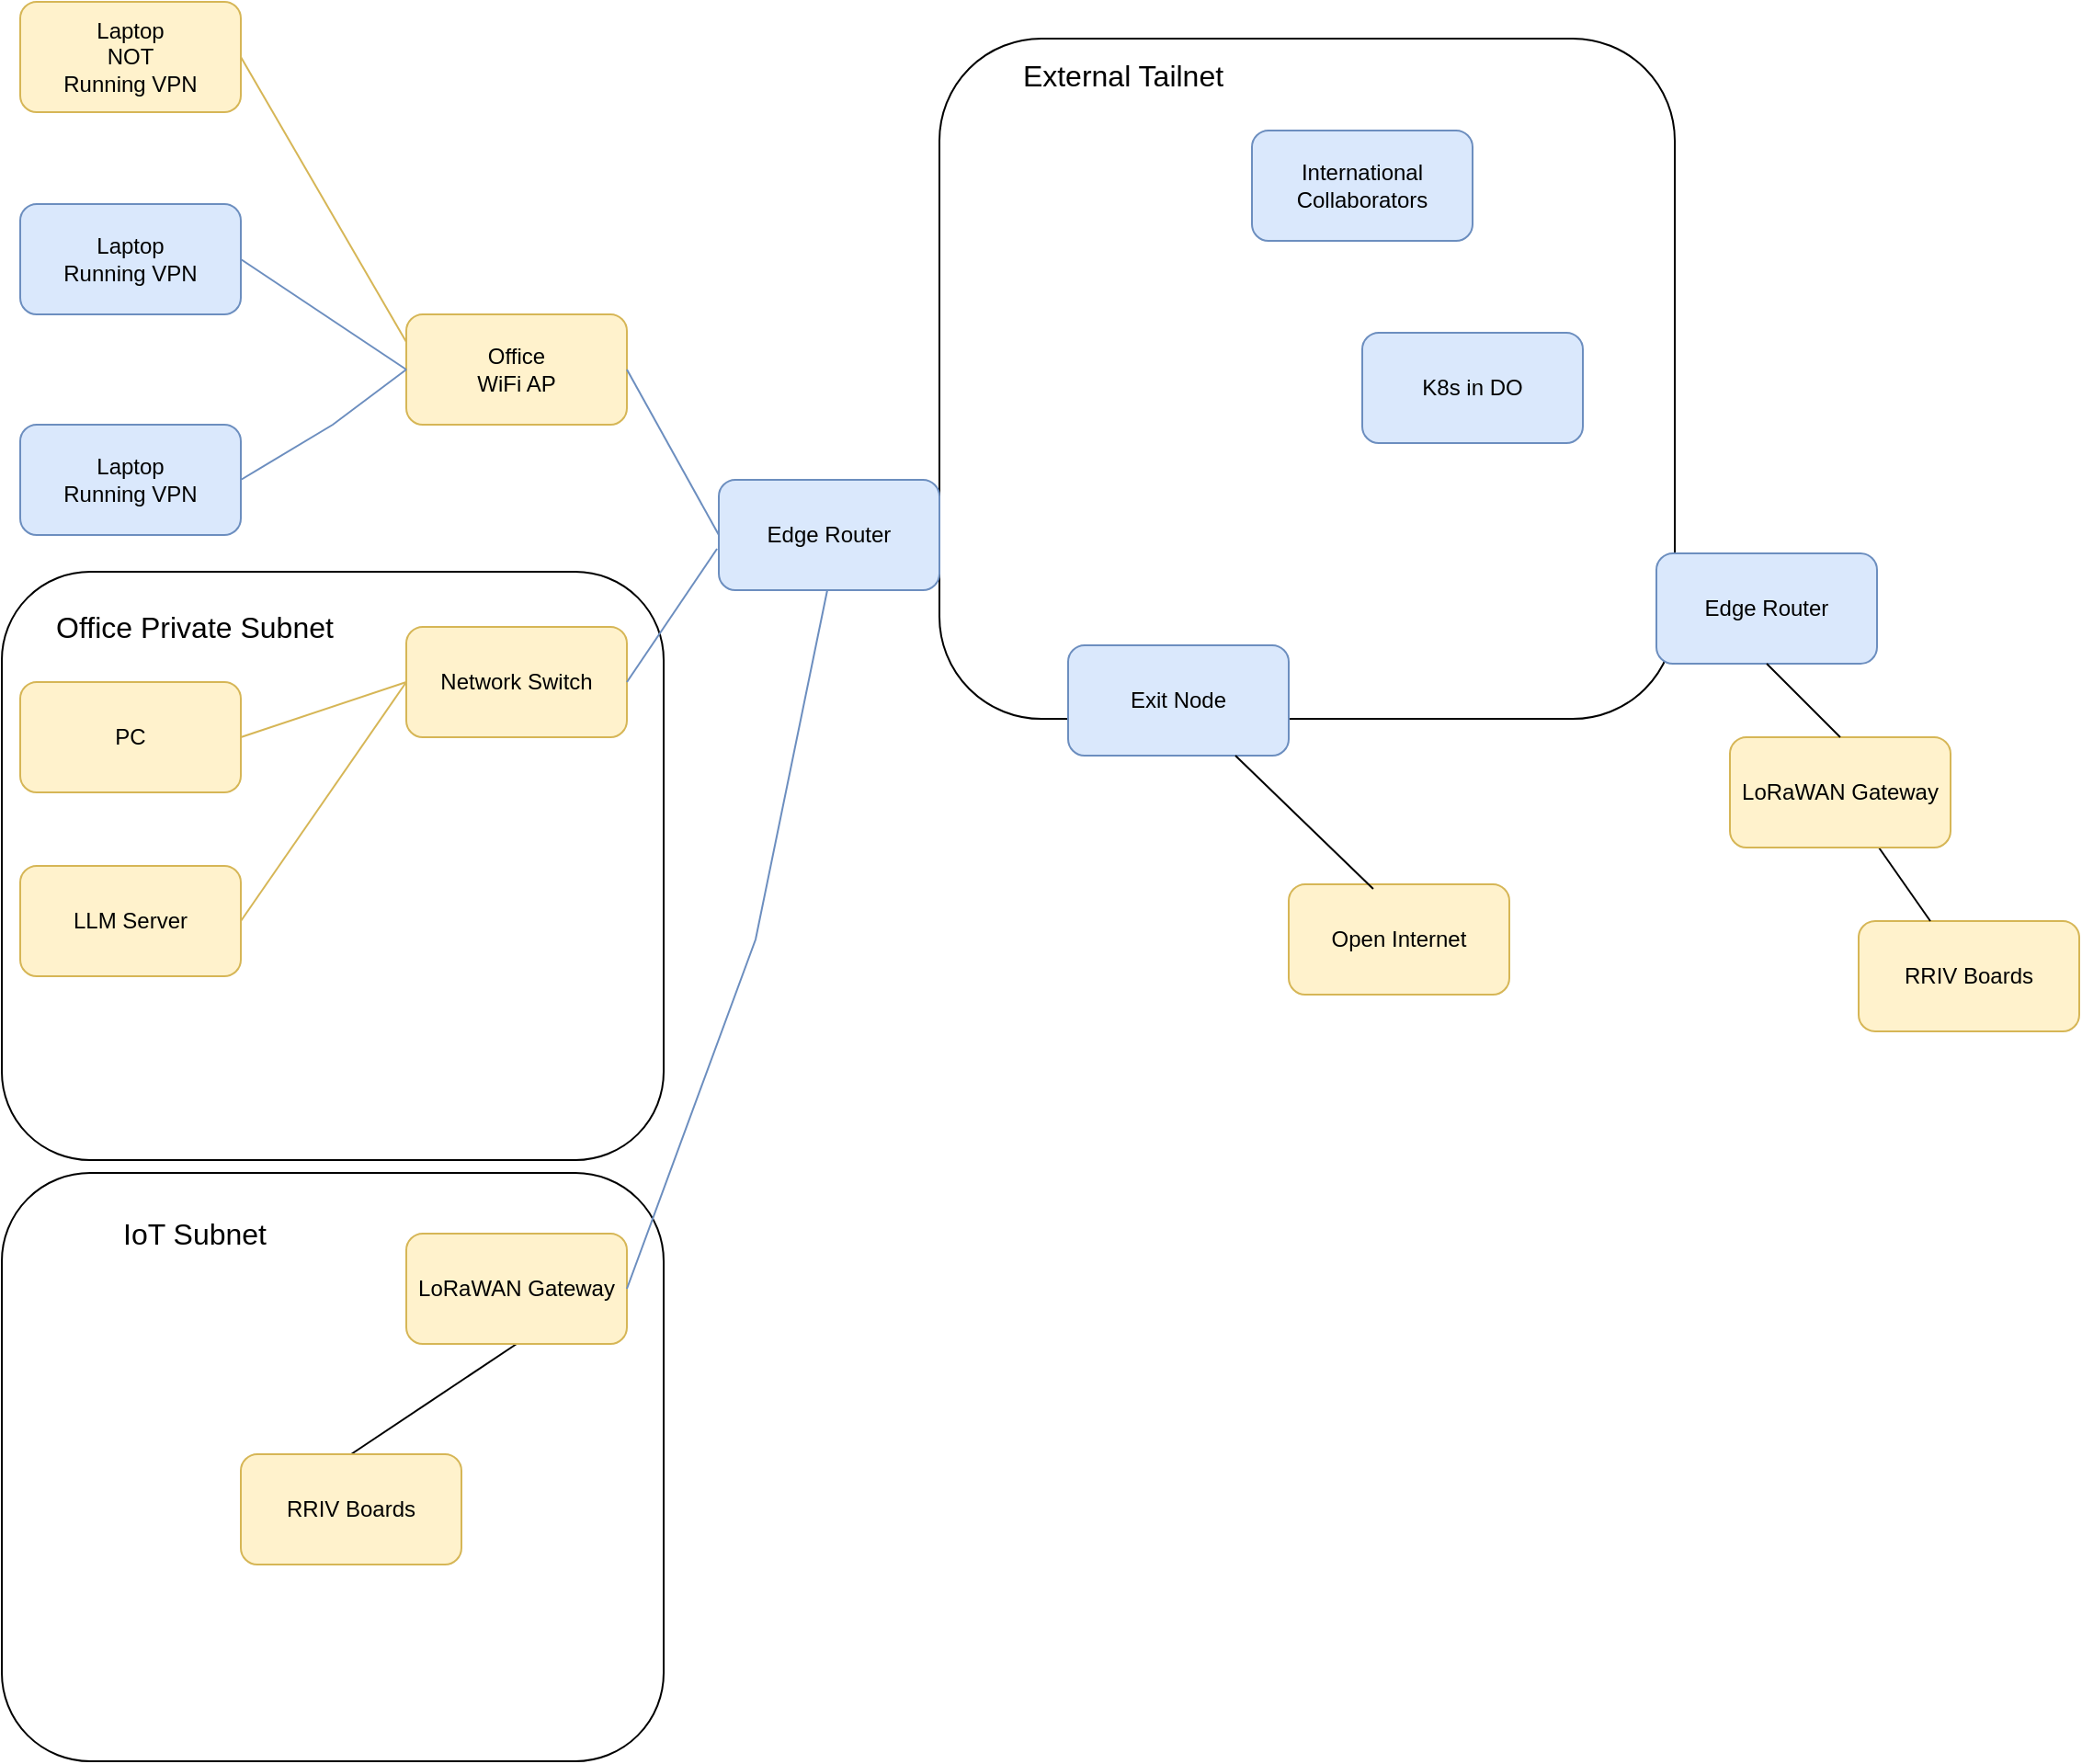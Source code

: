 <mxfile version="26.2.14">
  <diagram name="Page-1" id="k5yzBwlb5C6gMiQDsxoa">
    <mxGraphModel dx="1722" dy="1407" grid="0" gridSize="10" guides="1" tooltips="1" connect="1" arrows="1" fold="1" page="0" pageScale="1" pageWidth="850" pageHeight="1100" math="0" shadow="0">
      <root>
        <mxCell id="0" />
        <mxCell id="1" parent="0" />
        <mxCell id="gNDXgYlEA8s39l7E3UoO-39" value="" style="rounded=1;whiteSpace=wrap;html=1;" vertex="1" parent="1">
          <mxGeometry x="100" y="707" width="360" height="320" as="geometry" />
        </mxCell>
        <mxCell id="gNDXgYlEA8s39l7E3UoO-28" value="" style="rounded=1;whiteSpace=wrap;html=1;" vertex="1" parent="1">
          <mxGeometry x="610" y="90" width="400" height="370" as="geometry" />
        </mxCell>
        <mxCell id="gNDXgYlEA8s39l7E3UoO-26" value="" style="rounded=1;whiteSpace=wrap;html=1;" vertex="1" parent="1">
          <mxGeometry x="100" y="380" width="360" height="320" as="geometry" />
        </mxCell>
        <mxCell id="gNDXgYlEA8s39l7E3UoO-1" value="Laptop&lt;br&gt;Running VPN" style="rounded=1;whiteSpace=wrap;html=1;fillColor=#dae8fc;strokeColor=#6c8ebf;" vertex="1" parent="1">
          <mxGeometry x="110" y="180" width="120" height="60" as="geometry" />
        </mxCell>
        <mxCell id="gNDXgYlEA8s39l7E3UoO-2" value="Laptop &lt;br&gt;Running VPN" style="rounded=1;whiteSpace=wrap;html=1;fillColor=#dae8fc;strokeColor=#6c8ebf;" vertex="1" parent="1">
          <mxGeometry x="110" y="300" width="120" height="60" as="geometry" />
        </mxCell>
        <mxCell id="gNDXgYlEA8s39l7E3UoO-3" value="PC" style="rounded=1;whiteSpace=wrap;html=1;fillColor=#fff2cc;strokeColor=#d6b656;" vertex="1" parent="1">
          <mxGeometry x="110" y="440" width="120" height="60" as="geometry" />
        </mxCell>
        <mxCell id="gNDXgYlEA8s39l7E3UoO-4" value="Office &lt;br&gt;WiFi AP" style="rounded=1;whiteSpace=wrap;html=1;fillColor=#fff2cc;strokeColor=#d6b656;" vertex="1" parent="1">
          <mxGeometry x="320" y="240" width="120" height="60" as="geometry" />
        </mxCell>
        <mxCell id="gNDXgYlEA8s39l7E3UoO-5" value="Network Switch" style="rounded=1;whiteSpace=wrap;html=1;fillColor=#fff2cc;strokeColor=#d6b656;" vertex="1" parent="1">
          <mxGeometry x="320" y="410" width="120" height="60" as="geometry" />
        </mxCell>
        <mxCell id="gNDXgYlEA8s39l7E3UoO-6" value="Edge Router" style="rounded=1;whiteSpace=wrap;html=1;fillColor=#dae8fc;strokeColor=#6c8ebf;" vertex="1" parent="1">
          <mxGeometry x="490" y="330" width="120" height="60" as="geometry" />
        </mxCell>
        <mxCell id="gNDXgYlEA8s39l7E3UoO-7" value="" style="endArrow=none;html=1;rounded=0;entryX=0;entryY=0.5;entryDx=0;entryDy=0;fillColor=#dae8fc;strokeColor=#6c8ebf;" edge="1" parent="1" target="gNDXgYlEA8s39l7E3UoO-4">
          <mxGeometry width="50" height="50" relative="1" as="geometry">
            <mxPoint x="230" y="210" as="sourcePoint" />
            <mxPoint x="310" y="260" as="targetPoint" />
          </mxGeometry>
        </mxCell>
        <mxCell id="gNDXgYlEA8s39l7E3UoO-8" value="" style="endArrow=none;html=1;rounded=0;entryX=0;entryY=0.5;entryDx=0;entryDy=0;exitX=1;exitY=0.5;exitDx=0;exitDy=0;fillColor=#dae8fc;strokeColor=#6c8ebf;" edge="1" parent="1" source="gNDXgYlEA8s39l7E3UoO-2" target="gNDXgYlEA8s39l7E3UoO-4">
          <mxGeometry width="50" height="50" relative="1" as="geometry">
            <mxPoint x="240" y="220" as="sourcePoint" />
            <mxPoint x="330" y="280" as="targetPoint" />
            <Array as="points">
              <mxPoint x="280" y="300" />
            </Array>
          </mxGeometry>
        </mxCell>
        <mxCell id="gNDXgYlEA8s39l7E3UoO-9" value="" style="endArrow=none;html=1;rounded=0;entryX=0;entryY=0.5;entryDx=0;entryDy=0;exitX=1;exitY=0.5;exitDx=0;exitDy=0;fillColor=#fff2cc;strokeColor=#d6b656;" edge="1" parent="1" target="gNDXgYlEA8s39l7E3UoO-5">
          <mxGeometry width="50" height="50" relative="1" as="geometry">
            <mxPoint x="230" y="470" as="sourcePoint" />
            <mxPoint x="320" y="410" as="targetPoint" />
          </mxGeometry>
        </mxCell>
        <mxCell id="gNDXgYlEA8s39l7E3UoO-10" value="" style="endArrow=none;html=1;rounded=0;entryX=1;entryY=0.5;entryDx=0;entryDy=0;exitX=0;exitY=0.5;exitDx=0;exitDy=0;fillColor=#dae8fc;strokeColor=#6c8ebf;" edge="1" parent="1" source="gNDXgYlEA8s39l7E3UoO-6" target="gNDXgYlEA8s39l7E3UoO-4">
          <mxGeometry width="50" height="50" relative="1" as="geometry">
            <mxPoint x="240" y="340" as="sourcePoint" />
            <mxPoint x="330" y="280" as="targetPoint" />
            <Array as="points" />
          </mxGeometry>
        </mxCell>
        <mxCell id="gNDXgYlEA8s39l7E3UoO-11" value="" style="endArrow=none;html=1;rounded=0;entryX=1;entryY=0.5;entryDx=0;entryDy=0;exitX=-0.008;exitY=0.625;exitDx=0;exitDy=0;exitPerimeter=0;fillColor=#dae8fc;strokeColor=#6c8ebf;" edge="1" parent="1" source="gNDXgYlEA8s39l7E3UoO-6" target="gNDXgYlEA8s39l7E3UoO-5">
          <mxGeometry width="50" height="50" relative="1" as="geometry">
            <mxPoint x="500" y="370" as="sourcePoint" />
            <mxPoint x="450" y="280" as="targetPoint" />
            <Array as="points" />
          </mxGeometry>
        </mxCell>
        <mxCell id="gNDXgYlEA8s39l7E3UoO-12" value="LLM Server" style="rounded=1;whiteSpace=wrap;html=1;fillColor=#fff2cc;strokeColor=#d6b656;" vertex="1" parent="1">
          <mxGeometry x="110" y="540" width="120" height="60" as="geometry" />
        </mxCell>
        <mxCell id="gNDXgYlEA8s39l7E3UoO-13" value="" style="endArrow=none;html=1;rounded=0;entryX=0;entryY=0.5;entryDx=0;entryDy=0;exitX=1;exitY=0.5;exitDx=0;exitDy=0;fillColor=#fff2cc;strokeColor=#d6b656;" edge="1" parent="1" source="gNDXgYlEA8s39l7E3UoO-12" target="gNDXgYlEA8s39l7E3UoO-5">
          <mxGeometry width="50" height="50" relative="1" as="geometry">
            <mxPoint x="240" y="480" as="sourcePoint" />
            <mxPoint x="330" y="450" as="targetPoint" />
          </mxGeometry>
        </mxCell>
        <mxCell id="gNDXgYlEA8s39l7E3UoO-14" value="K8s in DO" style="rounded=1;whiteSpace=wrap;html=1;fillColor=#dae8fc;strokeColor=#6c8ebf;" vertex="1" parent="1">
          <mxGeometry x="840" y="250" width="120" height="60" as="geometry" />
        </mxCell>
        <mxCell id="gNDXgYlEA8s39l7E3UoO-15" value="Open Internet" style="rounded=1;whiteSpace=wrap;html=1;fillColor=#fff2cc;strokeColor=#d6b656;" vertex="1" parent="1">
          <mxGeometry x="800" y="550" width="120" height="60" as="geometry" />
        </mxCell>
        <mxCell id="gNDXgYlEA8s39l7E3UoO-18" value="International Collaborators" style="rounded=1;whiteSpace=wrap;html=1;fillColor=#dae8fc;strokeColor=#6c8ebf;" vertex="1" parent="1">
          <mxGeometry x="780" y="140" width="120" height="60" as="geometry" />
        </mxCell>
        <mxCell id="gNDXgYlEA8s39l7E3UoO-20" value="Exit Node" style="rounded=1;whiteSpace=wrap;html=1;fillColor=#dae8fc;strokeColor=#6c8ebf;" vertex="1" parent="1">
          <mxGeometry x="680" y="420" width="120" height="60" as="geometry" />
        </mxCell>
        <mxCell id="gNDXgYlEA8s39l7E3UoO-22" value="Laptop&lt;br&gt;NOT&lt;br&gt;Running VPN" style="rounded=1;whiteSpace=wrap;html=1;fillColor=#fff2cc;strokeColor=#d6b656;" vertex="1" parent="1">
          <mxGeometry x="110" y="70" width="120" height="60" as="geometry" />
        </mxCell>
        <mxCell id="gNDXgYlEA8s39l7E3UoO-24" value="" style="endArrow=none;html=1;rounded=0;entryX=0;entryY=0.25;entryDx=0;entryDy=0;fillColor=#fff2cc;strokeColor=#d6b656;" edge="1" parent="1" target="gNDXgYlEA8s39l7E3UoO-4">
          <mxGeometry width="50" height="50" relative="1" as="geometry">
            <mxPoint x="230" y="100" as="sourcePoint" />
            <mxPoint x="280" y="50" as="targetPoint" />
          </mxGeometry>
        </mxCell>
        <mxCell id="gNDXgYlEA8s39l7E3UoO-27" value="Office Private Subnet" style="text;html=1;align=center;verticalAlign=middle;whiteSpace=wrap;rounded=0;fontSize=16;" vertex="1" parent="1">
          <mxGeometry x="120" y="400" width="170" height="20" as="geometry" />
        </mxCell>
        <mxCell id="gNDXgYlEA8s39l7E3UoO-29" value="External Tailnet" style="text;html=1;align=center;verticalAlign=middle;whiteSpace=wrap;rounded=0;fontSize=16;" vertex="1" parent="1">
          <mxGeometry x="640" y="100" width="140" height="20" as="geometry" />
        </mxCell>
        <mxCell id="gNDXgYlEA8s39l7E3UoO-30" style="rounded=0;orthogonalLoop=1;jettySize=auto;html=1;entryX=0.383;entryY=0.042;entryDx=0;entryDy=0;entryPerimeter=0;endArrow=none;startFill=0;" edge="1" parent="1" source="gNDXgYlEA8s39l7E3UoO-20" target="gNDXgYlEA8s39l7E3UoO-15">
          <mxGeometry relative="1" as="geometry" />
        </mxCell>
        <mxCell id="gNDXgYlEA8s39l7E3UoO-31" value="RRIV Boards" style="rounded=1;whiteSpace=wrap;html=1;fillColor=#fff2cc;strokeColor=#d6b656;" vertex="1" parent="1">
          <mxGeometry x="1110" y="570" width="120" height="60" as="geometry" />
        </mxCell>
        <mxCell id="gNDXgYlEA8s39l7E3UoO-32" value="Edge Router" style="rounded=1;whiteSpace=wrap;html=1;fillColor=#dae8fc;strokeColor=#6c8ebf;" vertex="1" parent="1">
          <mxGeometry x="1000" y="370" width="120" height="60" as="geometry" />
        </mxCell>
        <mxCell id="gNDXgYlEA8s39l7E3UoO-35" value="" style="rounded=0;orthogonalLoop=1;jettySize=auto;html=1;endArrow=none;startFill=0;" edge="1" parent="1" source="gNDXgYlEA8s39l7E3UoO-34" target="gNDXgYlEA8s39l7E3UoO-31">
          <mxGeometry relative="1" as="geometry" />
        </mxCell>
        <mxCell id="gNDXgYlEA8s39l7E3UoO-34" value="LoRaWAN Gateway" style="rounded=1;whiteSpace=wrap;html=1;fillColor=#fff2cc;strokeColor=#d6b656;" vertex="1" parent="1">
          <mxGeometry x="1040" y="470" width="120" height="60" as="geometry" />
        </mxCell>
        <mxCell id="gNDXgYlEA8s39l7E3UoO-37" value="" style="rounded=0;orthogonalLoop=1;jettySize=auto;html=1;endArrow=none;startFill=0;exitX=0.5;exitY=1;exitDx=0;exitDy=0;entryX=0.5;entryY=0;entryDx=0;entryDy=0;" edge="1" parent="1" source="gNDXgYlEA8s39l7E3UoO-32" target="gNDXgYlEA8s39l7E3UoO-34">
          <mxGeometry relative="1" as="geometry">
            <mxPoint x="1155" y="550" as="sourcePoint" />
            <mxPoint x="1175" y="590" as="targetPoint" />
          </mxGeometry>
        </mxCell>
        <mxCell id="gNDXgYlEA8s39l7E3UoO-42" style="rounded=0;orthogonalLoop=1;jettySize=auto;html=1;exitX=0.5;exitY=1;exitDx=0;exitDy=0;entryX=0.5;entryY=0;entryDx=0;entryDy=0;endArrow=none;startFill=0;" edge="1" parent="1" source="gNDXgYlEA8s39l7E3UoO-38" target="gNDXgYlEA8s39l7E3UoO-41">
          <mxGeometry relative="1" as="geometry" />
        </mxCell>
        <mxCell id="gNDXgYlEA8s39l7E3UoO-38" value="LoRaWAN Gateway" style="rounded=1;whiteSpace=wrap;html=1;fillColor=#fff2cc;strokeColor=#d6b656;" vertex="1" parent="1">
          <mxGeometry x="320" y="740" width="120" height="60" as="geometry" />
        </mxCell>
        <mxCell id="gNDXgYlEA8s39l7E3UoO-40" value="" style="endArrow=none;html=1;rounded=0;entryX=1;entryY=0.5;entryDx=0;entryDy=0;exitX=-0.008;exitY=0.625;exitDx=0;exitDy=0;exitPerimeter=0;fillColor=#dae8fc;strokeColor=#6c8ebf;" edge="1" parent="1" target="gNDXgYlEA8s39l7E3UoO-38">
          <mxGeometry width="50" height="50" relative="1" as="geometry">
            <mxPoint x="549" y="390" as="sourcePoint" />
            <mxPoint x="500" y="462" as="targetPoint" />
            <Array as="points">
              <mxPoint x="510" y="580" />
            </Array>
          </mxGeometry>
        </mxCell>
        <mxCell id="gNDXgYlEA8s39l7E3UoO-41" value="RRIV Boards" style="rounded=1;whiteSpace=wrap;html=1;fillColor=#fff2cc;strokeColor=#d6b656;" vertex="1" parent="1">
          <mxGeometry x="230" y="860" width="120" height="60" as="geometry" />
        </mxCell>
        <mxCell id="gNDXgYlEA8s39l7E3UoO-43" value="IoT Subnet" style="text;html=1;align=center;verticalAlign=middle;whiteSpace=wrap;rounded=0;fontSize=16;" vertex="1" parent="1">
          <mxGeometry x="120" y="730" width="170" height="20" as="geometry" />
        </mxCell>
      </root>
    </mxGraphModel>
  </diagram>
</mxfile>
